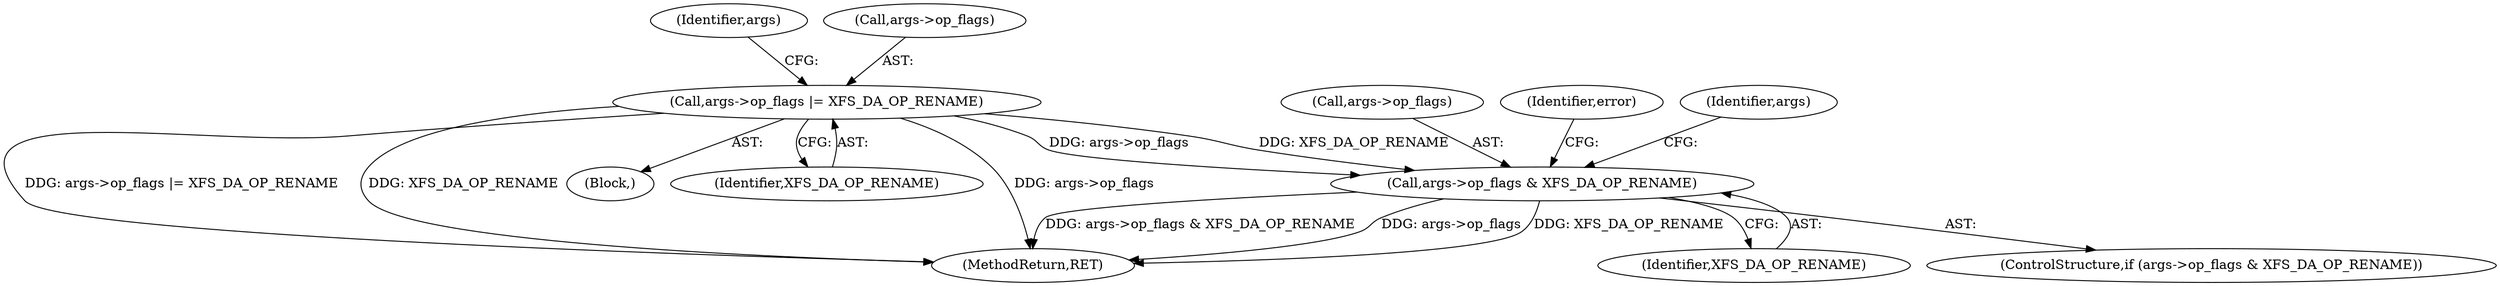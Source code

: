 digraph "0_linux_8275cdd0e7ac550dcce2b3ef6d2fb3b808c1ae59_1@pointer" {
"1000473" [label="(Call,args->op_flags & XFS_DA_OP_RENAME)"];
"1000238" [label="(Call,args->op_flags |= XFS_DA_OP_RENAME)"];
"1000472" [label="(ControlStructure,if (args->op_flags & XFS_DA_OP_RENAME))"];
"1000724" [label="(MethodReturn,RET)"];
"1000245" [label="(Identifier,args)"];
"1000473" [label="(Call,args->op_flags & XFS_DA_OP_RENAME)"];
"1000238" [label="(Call,args->op_flags |= XFS_DA_OP_RENAME)"];
"1000474" [label="(Call,args->op_flags)"];
"1000477" [label="(Identifier,XFS_DA_OP_RENAME)"];
"1000239" [label="(Call,args->op_flags)"];
"1000480" [label="(Identifier,error)"];
"1000228" [label="(Block,)"];
"1000697" [label="(Identifier,args)"];
"1000242" [label="(Identifier,XFS_DA_OP_RENAME)"];
"1000473" -> "1000472"  [label="AST: "];
"1000473" -> "1000477"  [label="CFG: "];
"1000474" -> "1000473"  [label="AST: "];
"1000477" -> "1000473"  [label="AST: "];
"1000480" -> "1000473"  [label="CFG: "];
"1000697" -> "1000473"  [label="CFG: "];
"1000473" -> "1000724"  [label="DDG: args->op_flags"];
"1000473" -> "1000724"  [label="DDG: XFS_DA_OP_RENAME"];
"1000473" -> "1000724"  [label="DDG: args->op_flags & XFS_DA_OP_RENAME"];
"1000238" -> "1000473"  [label="DDG: args->op_flags"];
"1000238" -> "1000473"  [label="DDG: XFS_DA_OP_RENAME"];
"1000238" -> "1000228"  [label="AST: "];
"1000238" -> "1000242"  [label="CFG: "];
"1000239" -> "1000238"  [label="AST: "];
"1000242" -> "1000238"  [label="AST: "];
"1000245" -> "1000238"  [label="CFG: "];
"1000238" -> "1000724"  [label="DDG: args->op_flags"];
"1000238" -> "1000724"  [label="DDG: args->op_flags |= XFS_DA_OP_RENAME"];
"1000238" -> "1000724"  [label="DDG: XFS_DA_OP_RENAME"];
}
